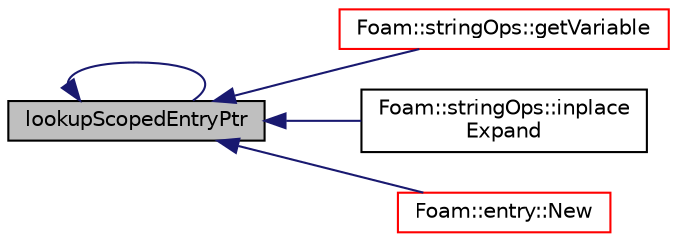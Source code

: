 digraph "lookupScopedEntryPtr"
{
  bgcolor="transparent";
  edge [fontname="Helvetica",fontsize="10",labelfontname="Helvetica",labelfontsize="10"];
  node [fontname="Helvetica",fontsize="10",shape=record];
  rankdir="LR";
  Node1 [label="lookupScopedEntryPtr",height=0.2,width=0.4,color="black", fillcolor="grey75", style="filled", fontcolor="black"];
  Node1 -> Node2 [dir="back",color="midnightblue",fontsize="10",style="solid",fontname="Helvetica"];
  Node2 [label="Foam::stringOps::getVariable",height=0.2,width=0.4,color="red",URL="$a10760.html#a0b683838814d3a93044a72f190d693ed",tooltip="Get dictionary or (optionally) environment variable. "];
  Node1 -> Node3 [dir="back",color="midnightblue",fontsize="10",style="solid",fontname="Helvetica"];
  Node3 [label="Foam::stringOps::inplace\lExpand",height=0.2,width=0.4,color="black",URL="$a10760.html#a7ee8be4ed43cc6718f218bb52d8b9e18",tooltip="Inplace expand occurences of variables according to the dictionary. "];
  Node1 -> Node1 [dir="back",color="midnightblue",fontsize="10",style="solid",fontname="Helvetica"];
  Node1 -> Node4 [dir="back",color="midnightblue",fontsize="10",style="solid",fontname="Helvetica"];
  Node4 [label="Foam::entry::New",height=0.2,width=0.4,color="red",URL="$a00654.html#a8a226a546ec766d55192e65b55f87715",tooltip="Construct from Istream and insert into dictionary. "];
}
